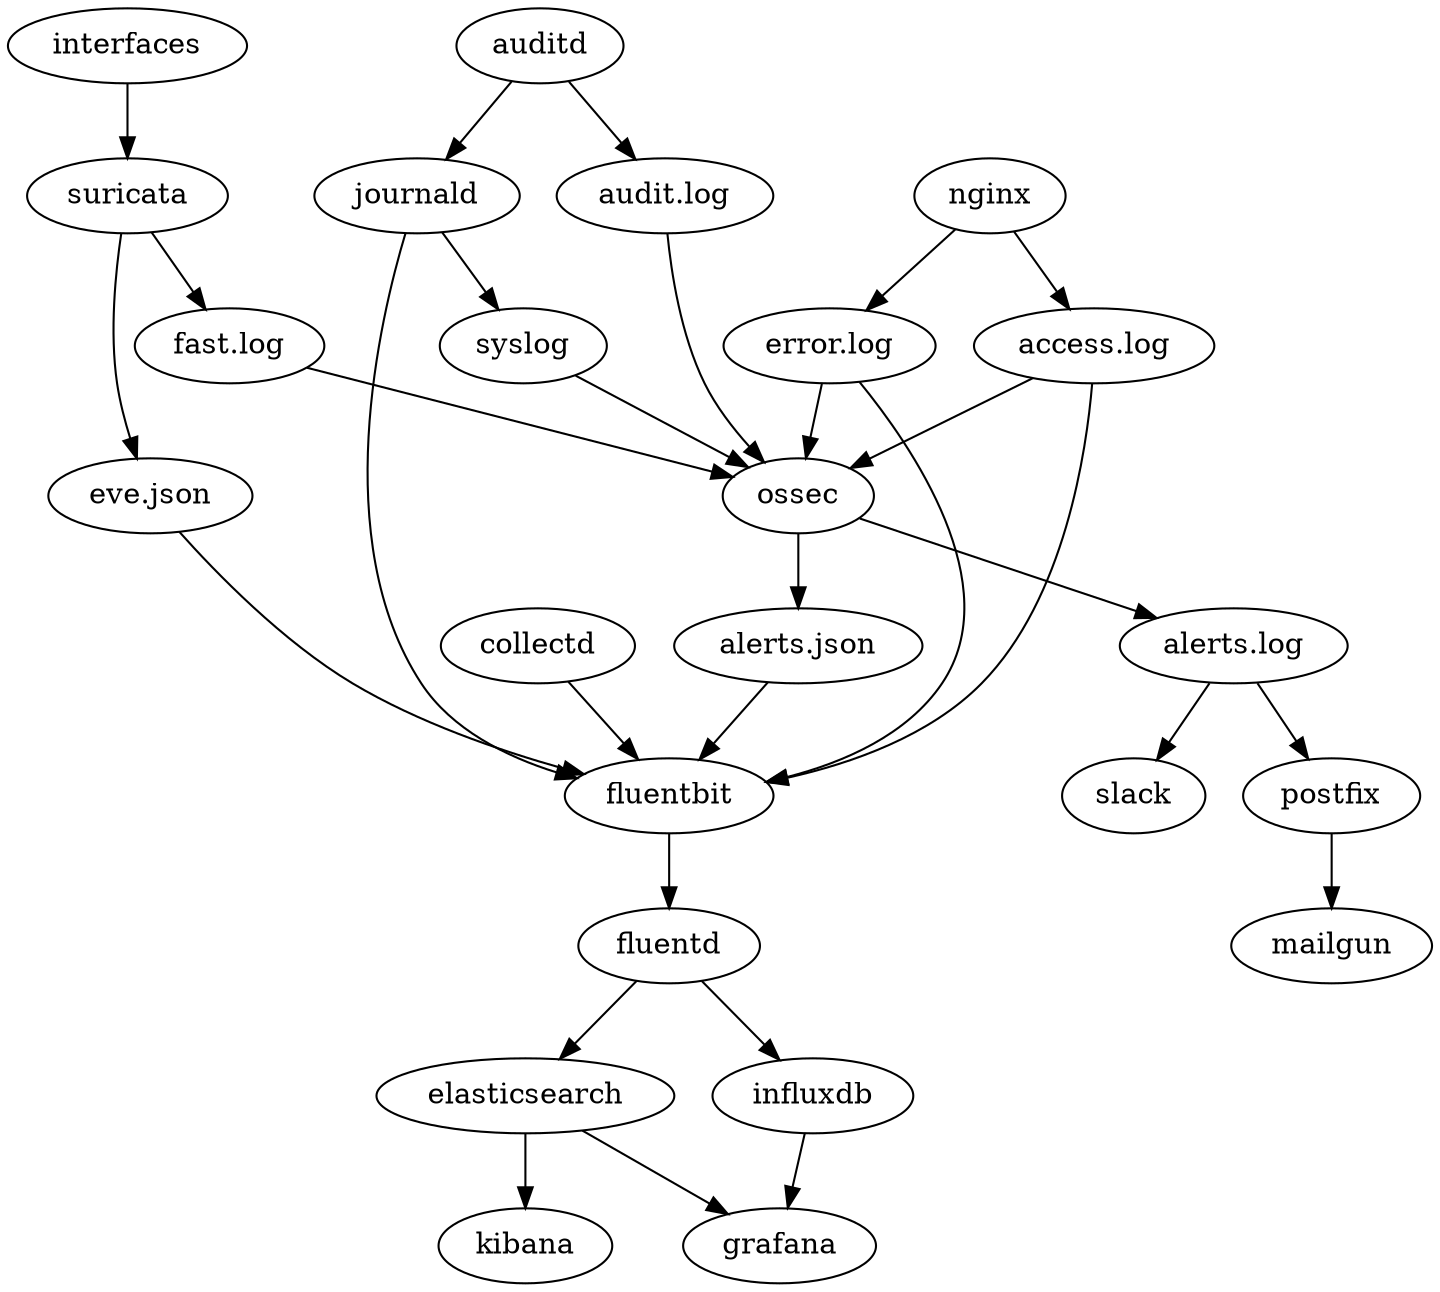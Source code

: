 digraph system {

    ## System Monitoring
    "collectd" -> "fluentbit"

    ## Suricata pieces
    "interfaces" -> "suricata"
    "suricata" -> "eve.json"
    "suricata" -> "fast.log"
    "eve.json" -> "fluentbit"
    "fast.log" -> "ossec"

    ## Nginx pieces
    "nginx" -> "access.log"
    "access.log" -> "fluentbit"
    "error.log" -> "fluentbit"
    "nginx" -> "error.log"
    "access.log" -> "ossec"
    "error.log" -> "ossec"

    ## Audit logs
    "auditd" -> "journald"
    "auditd" -> "audit.log"
    "audit.log" -> "ossec"
    "journald" -> "fluentbit"

    ## Syslog
    "journald" -> "syslog"
    "syslog" -> "ossec"

    ## Ossec outputs to the alert streams
    "ossec" -> "alerts.json"
    "ossec" -> "alerts.log"
    "alerts.log" -> "slack"
    "alerts.log" -> "postfix"
    "postfix" -> "mailgun"
    "alerts.json" -> "fluentbit"

    ## The backend, typically a docker box
    "fluentbit" -> "fluentd"
    "fluentd" -> "elasticsearch"
    "fluentd" -> "influxdb"
    "elasticsearch" -> "kibana"
    "elasticsearch" -> "grafana"
    "influxdb" -> "grafana"
}